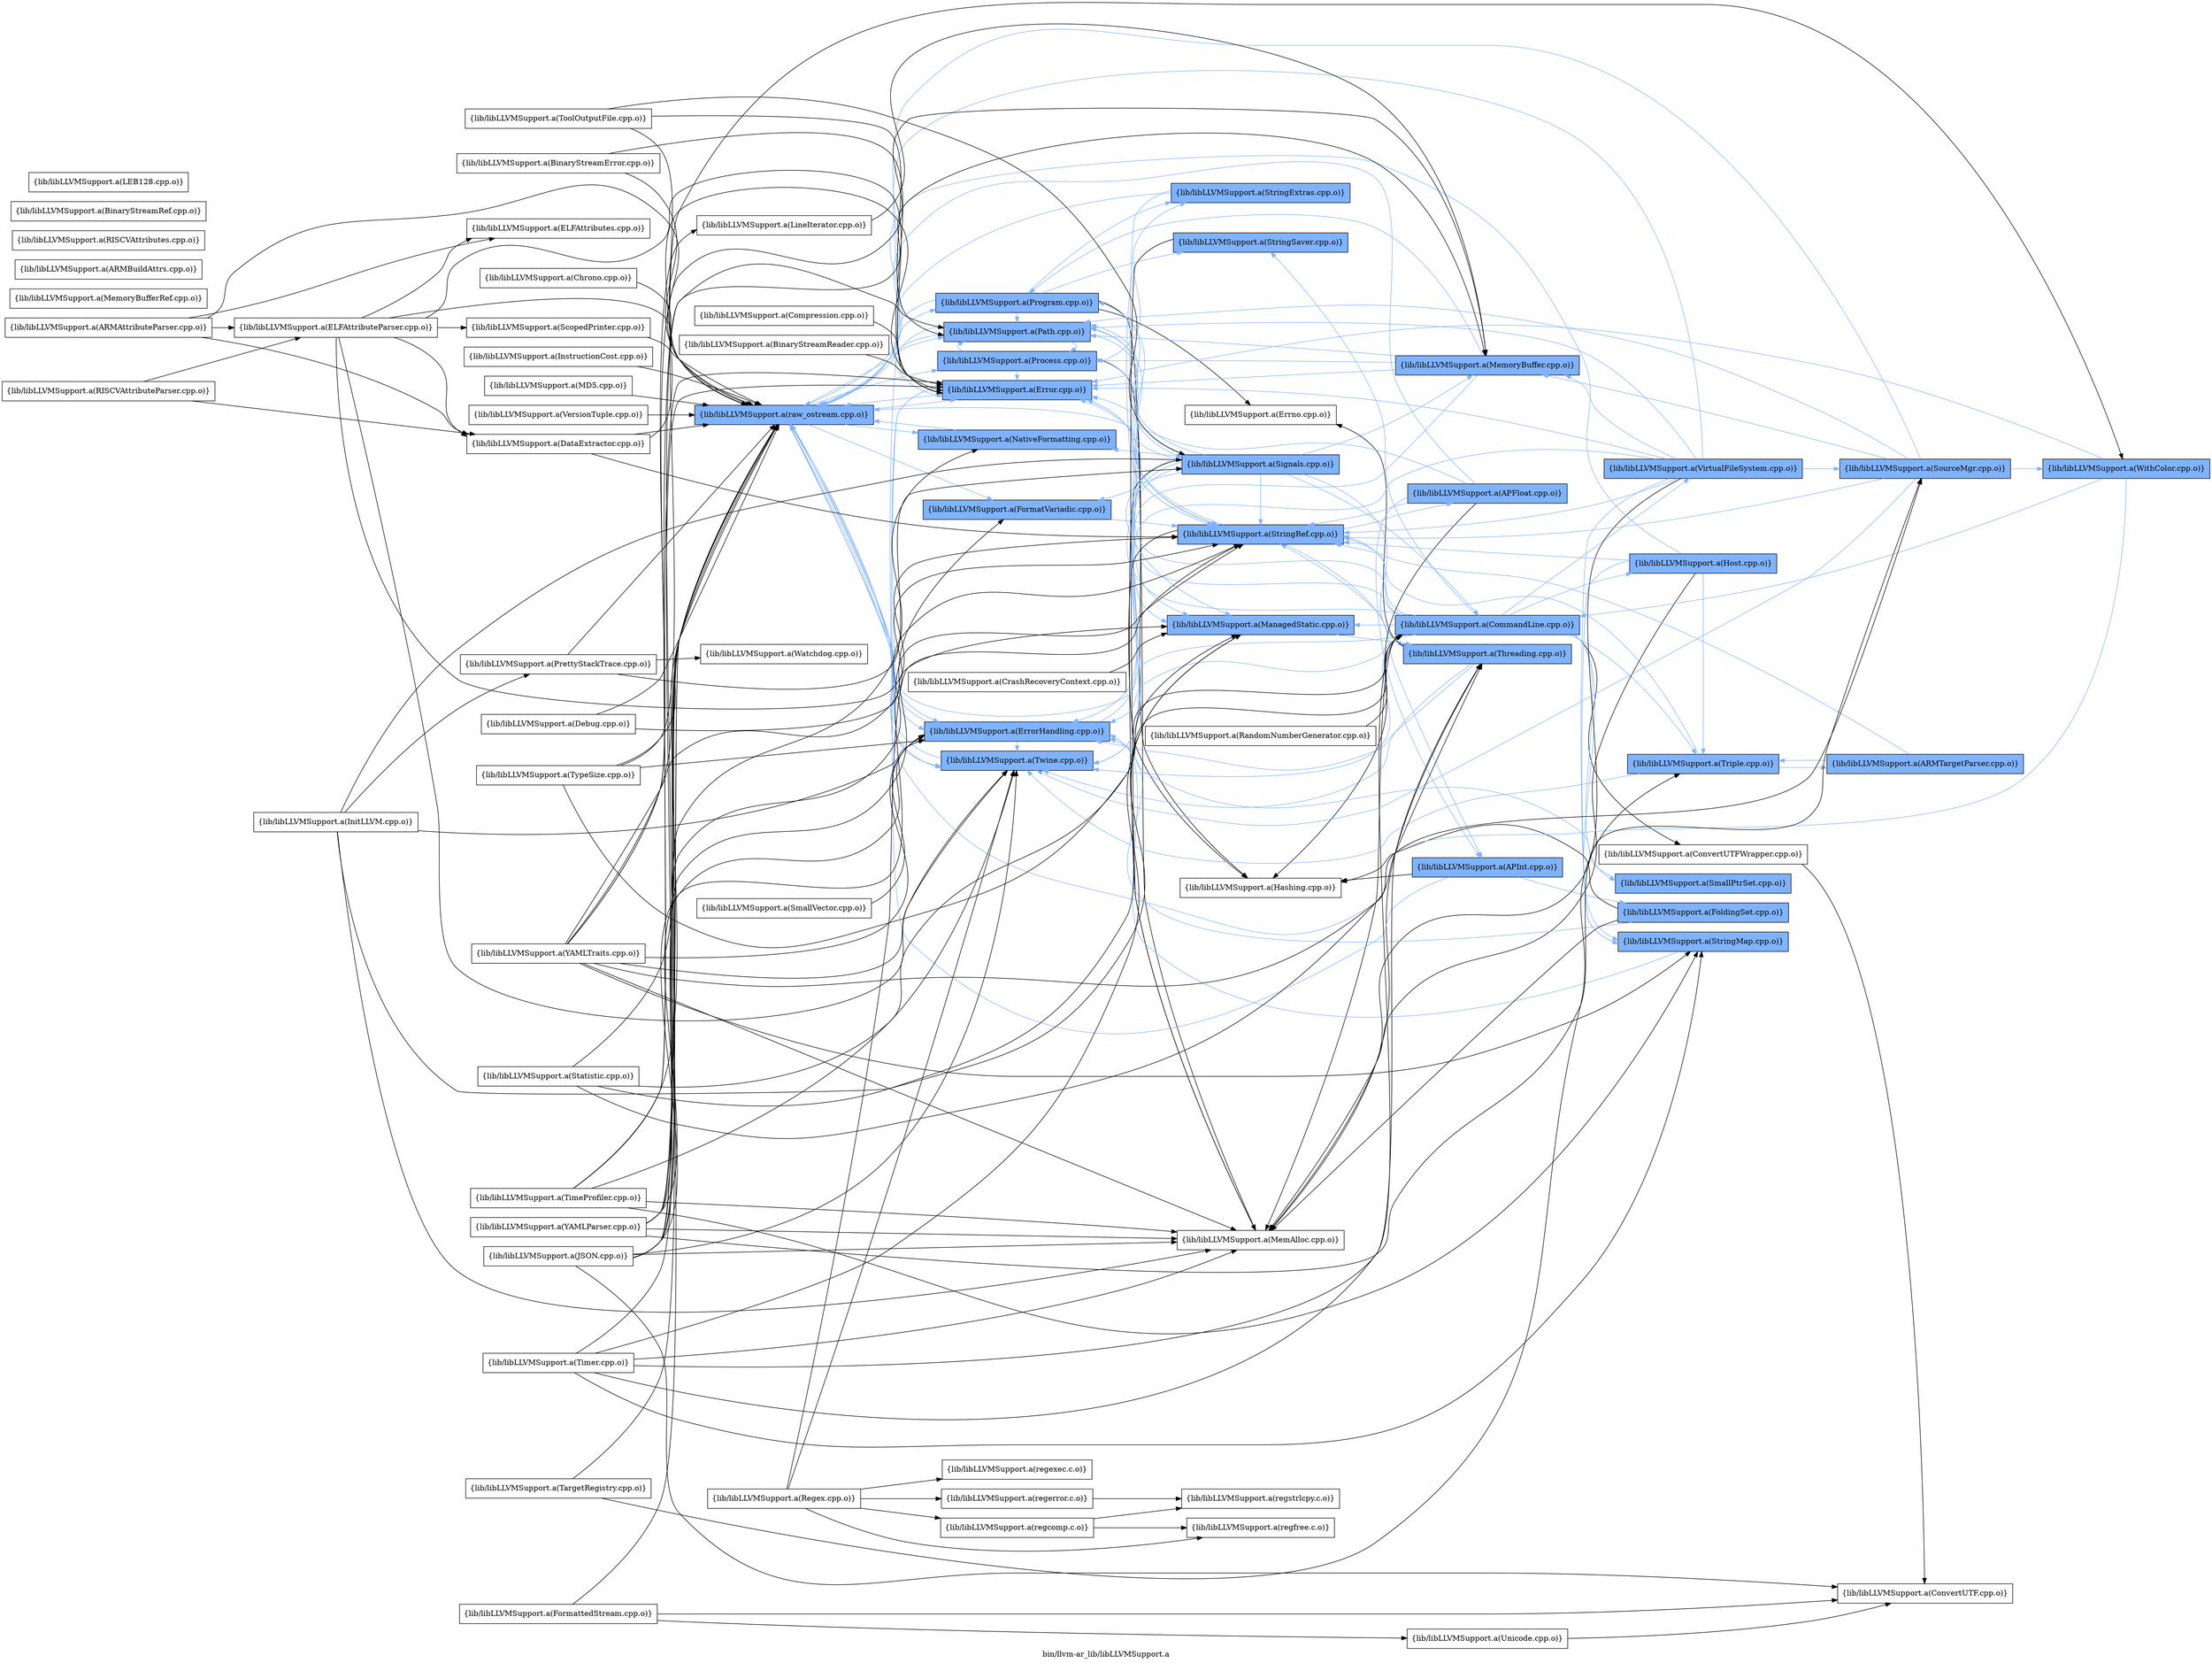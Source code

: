digraph "bin/llvm-ar_lib/libLLVMSupport.a" {
	label="bin/llvm-ar_lib/libLLVMSupport.a";
	rankdir=LR;
	{ rank=same; Node0x558e46b1f2c8;  }
	{ rank=same; Node0x558e46b238c8;  }
	{ rank=same; Node0x558e46b22608; Node0x558e46b1fdb8; Node0x558e46b26de8; Node0x558e46b22018; Node0x558e46b213e8; Node0x558e46b203f8; Node0x558e46b1f778; Node0x558e46b20678;  }
	{ rank=same; Node0x558e46b26028; Node0x558e46b22928; Node0x558e46b23a58; Node0x558e46b26a28; Node0x558e46b24c28; Node0x558e46b24908; Node0x558e46b24318; Node0x558e46b20cb8;  }
	{ rank=same; Node0x558e46b23be8; Node0x558e46b1f638; Node0x558e46b23288; Node0x558e46b1fd18; Node0x558e46b20178;  }
	{ rank=same; Node0x558e46b202b8; Node0x558e46b28c38; Node0x558e46b24548; Node0x558e46b21b68; Node0x558e46b1fe08; Node0x558e46b1fcc8; Node0x558e46b27d38;  }
	{ rank=same; Node0x558e46b22fb8; Node0x558e46b22e28; Node0x558e46b25b78;  }
	{ rank=same; Node0x558e46b1f2c8;  }
	{ rank=same; Node0x558e46b238c8;  }
	{ rank=same; Node0x558e46b22608; Node0x558e46b1fdb8; Node0x558e46b26de8; Node0x558e46b22018; Node0x558e46b213e8; Node0x558e46b203f8; Node0x558e46b1f778; Node0x558e46b20678;  }
	{ rank=same; Node0x558e46b26028; Node0x558e46b22928; Node0x558e46b23a58; Node0x558e46b26a28; Node0x558e46b24c28; Node0x558e46b24908; Node0x558e46b24318; Node0x558e46b20cb8;  }
	{ rank=same; Node0x558e46b23be8; Node0x558e46b1f638; Node0x558e46b23288; Node0x558e46b1fd18; Node0x558e46b20178;  }
	{ rank=same; Node0x558e46b202b8; Node0x558e46b28c38; Node0x558e46b24548; Node0x558e46b21b68; Node0x558e46b1fe08; Node0x558e46b1fcc8; Node0x558e46b27d38;  }
	{ rank=same; Node0x558e46b22fb8; Node0x558e46b22e28; Node0x558e46b25b78;  }

	Node0x558e46b1f2c8 [shape=record,shape=box,group=0,label="{lib/libLLVMSupport.a(Chrono.cpp.o)}"];
	Node0x558e46b1f2c8 -> Node0x558e46b238c8;
	Node0x558e46b1f638 [shape=record,shape=box,group=1,style=filled,fillcolor="0.600000 0.5 1",label="{lib/libLLVMSupport.a(CommandLine.cpp.o)}"];
	Node0x558e46b1f638 -> Node0x558e46b202b8;
	Node0x558e46b1f638 -> Node0x558e46b22608[color="0.600000 0.5 1"];
	Node0x558e46b1f638 -> Node0x558e46b1fdb8[color="0.600000 0.5 1"];
	Node0x558e46b1f638 -> Node0x558e46b26028[color="0.600000 0.5 1"];
	Node0x558e46b1f638 -> Node0x558e46b24908;
	Node0x558e46b1f638 -> Node0x558e46b28c38[color="0.600000 0.5 1"];
	Node0x558e46b1f638 -> Node0x558e46b24548[color="0.600000 0.5 1"];
	Node0x558e46b1f638 -> Node0x558e46b24318[color="0.600000 0.5 1"];
	Node0x558e46b1f638 -> Node0x558e46b23a58[color="0.600000 0.5 1"];
	Node0x558e46b1f638 -> Node0x558e46b21b68[color="0.600000 0.5 1"];
	Node0x558e46b1f638 -> Node0x558e46b213e8[color="0.600000 0.5 1"];
	Node0x558e46b1f638 -> Node0x558e46b1fe08[color="0.600000 0.5 1"];
	Node0x558e46b1f638 -> Node0x558e46b238c8[color="0.600000 0.5 1"];
	Node0x558e46b1f638 -> Node0x558e46b1fcc8[color="0.600000 0.5 1"];
	Node0x558e46b1f638 -> Node0x558e46b203f8[color="0.600000 0.5 1"];
	Node0x558e46b1f638 -> Node0x558e46b1f778[color="0.600000 0.5 1"];
	Node0x558e46b22608 [shape=record,shape=box,group=1,style=filled,fillcolor="0.600000 0.5 1",label="{lib/libLLVMSupport.a(Error.cpp.o)}"];
	Node0x558e46b22608 -> Node0x558e46b1fdb8[color="0.600000 0.5 1"];
	Node0x558e46b22608 -> Node0x558e46b26028[color="0.600000 0.5 1"];
	Node0x558e46b22608 -> Node0x558e46b213e8[color="0.600000 0.5 1"];
	Node0x558e46b22608 -> Node0x558e46b238c8[color="0.600000 0.5 1"];
	Node0x558e46b26de8 [shape=record,shape=box,group=1,style=filled,fillcolor="0.600000 0.5 1",label="{lib/libLLVMSupport.a(FormatVariadic.cpp.o)}"];
	Node0x558e46b26de8 -> Node0x558e46b23a58[color="0.600000 0.5 1"];
	Node0x558e46b27b58 [shape=record,shape=box,group=0,label="{lib/libLLVMSupport.a(InitLLVM.cpp.o)}"];
	Node0x558e46b27b58 -> Node0x558e46b1fdb8;
	Node0x558e46b27b58 -> Node0x558e46b26028;
	Node0x558e46b27b58 -> Node0x558e46b24908;
	Node0x558e46b27b58 -> Node0x558e46b21528;
	Node0x558e46b27b58 -> Node0x558e46b22928;
	Node0x558e46b256c8 [shape=record,shape=box,group=0,label="{lib/libLLVMSupport.a(LineIterator.cpp.o)}"];
	Node0x558e46b256c8 -> Node0x558e46b23288;
	Node0x558e46b24908 [shape=record,shape=box,group=0,label="{lib/libLLVMSupport.a(MemAlloc.cpp.o)}"];
	Node0x558e46b23288 [shape=record,shape=box,group=1,style=filled,fillcolor="0.600000 0.5 1",label="{lib/libLLVMSupport.a(MemoryBuffer.cpp.o)}"];
	Node0x558e46b23288 -> Node0x558e46b22608[color="0.600000 0.5 1"];
	Node0x558e46b23288 -> Node0x558e46b213e8[color="0.600000 0.5 1"];
	Node0x558e46b23288 -> Node0x558e46b203f8[color="0.600000 0.5 1"];
	Node0x558e46b23288 -> Node0x558e46b1f778[color="0.600000 0.5 1"];
	Node0x558e46b23288 -> Node0x558e46b20678[color="0.600000 0.5 1"];
	Node0x558e46b24548 [shape=record,shape=box,group=1,style=filled,fillcolor="0.600000 0.5 1",label="{lib/libLLVMSupport.a(StringMap.cpp.o)}"];
	Node0x558e46b24548 -> Node0x558e46b1fdb8[color="0.600000 0.5 1"];
	Node0x558e46b24318 [shape=record,shape=box,group=1,style=filled,fillcolor="0.600000 0.5 1",label="{lib/libLLVMSupport.a(StringSaver.cpp.o)}"];
	Node0x558e46b24318 -> Node0x558e46b24908;
	Node0x558e46b24318 -> Node0x558e46b23a58[color="0.600000 0.5 1"];
	Node0x558e46b23a58 [shape=record,shape=box,group=1,style=filled,fillcolor="0.600000 0.5 1",label="{lib/libLLVMSupport.a(StringRef.cpp.o)}"];
	Node0x558e46b23a58 -> Node0x558e46b1fd18[color="0.600000 0.5 1"];
	Node0x558e46b23a58 -> Node0x558e46b20178[color="0.600000 0.5 1"];
	Node0x558e46b23a58 -> Node0x558e46b22608[color="0.600000 0.5 1"];
	Node0x558e46b23a58 -> Node0x558e46b26a28;
	Node0x558e46b21b68 [shape=record,shape=box,group=1,style=filled,fillcolor="0.600000 0.5 1",label="{lib/libLLVMSupport.a(Triple.cpp.o)}"];
	Node0x558e46b21b68 -> Node0x558e46b22e28[color="0.600000 0.5 1"];
	Node0x558e46b21b68 -> Node0x558e46b23a58[color="0.600000 0.5 1"];
	Node0x558e46b21b68 -> Node0x558e46b213e8[color="0.600000 0.5 1"];
	Node0x558e46b213e8 [shape=record,shape=box,group=1,style=filled,fillcolor="0.600000 0.5 1",label="{lib/libLLVMSupport.a(Twine.cpp.o)}"];
	Node0x558e46b213e8 -> Node0x558e46b238c8[color="0.600000 0.5 1"];
	Node0x558e46b234b8 [shape=record,shape=box,group=1,style=filled,fillcolor="0.600000 0.5 1",label="{lib/libLLVMSupport.a(WithColor.cpp.o)}"];
	Node0x558e46b234b8 -> Node0x558e46b1f638[color="0.600000 0.5 1"];
	Node0x558e46b234b8 -> Node0x558e46b22608[color="0.600000 0.5 1"];
	Node0x558e46b234b8 -> Node0x558e46b238c8[color="0.600000 0.5 1"];
	Node0x558e46b238c8 [shape=record,shape=box,group=1,style=filled,fillcolor="0.600000 0.5 1",label="{lib/libLLVMSupport.a(raw_ostream.cpp.o)}"];
	Node0x558e46b238c8 -> Node0x558e46b22608[color="0.600000 0.5 1"];
	Node0x558e46b238c8 -> Node0x558e46b1fdb8[color="0.600000 0.5 1"];
	Node0x558e46b238c8 -> Node0x558e46b26de8[color="0.600000 0.5 1"];
	Node0x558e46b238c8 -> Node0x558e46b22018[color="0.600000 0.5 1"];
	Node0x558e46b238c8 -> Node0x558e46b213e8[color="0.600000 0.5 1"];
	Node0x558e46b238c8 -> Node0x558e46b203f8[color="0.600000 0.5 1"];
	Node0x558e46b238c8 -> Node0x558e46b1f778[color="0.600000 0.5 1"];
	Node0x558e46b238c8 -> Node0x558e46b20678[color="0.600000 0.5 1"];
	Node0x558e46b1fcc8 [shape=record,shape=box,group=1,style=filled,fillcolor="0.600000 0.5 1",label="{lib/libLLVMSupport.a(Host.cpp.o)}"];
	Node0x558e46b1fcc8 -> Node0x558e46b24908;
	Node0x558e46b1fcc8 -> Node0x558e46b24548[color="0.600000 0.5 1"];
	Node0x558e46b1fcc8 -> Node0x558e46b23a58[color="0.600000 0.5 1"];
	Node0x558e46b1fcc8 -> Node0x558e46b21b68[color="0.600000 0.5 1"];
	Node0x558e46b1fcc8 -> Node0x558e46b238c8[color="0.600000 0.5 1"];
	Node0x558e46b203f8 [shape=record,shape=box,group=1,style=filled,fillcolor="0.600000 0.5 1",label="{lib/libLLVMSupport.a(Path.cpp.o)}"];
	Node0x558e46b203f8 -> Node0x558e46b22608[color="0.600000 0.5 1"];
	Node0x558e46b203f8 -> Node0x558e46b23a58[color="0.600000 0.5 1"];
	Node0x558e46b203f8 -> Node0x558e46b213e8[color="0.600000 0.5 1"];
	Node0x558e46b203f8 -> Node0x558e46b1f778[color="0.600000 0.5 1"];
	Node0x558e46b203f8 -> Node0x558e46b22928[color="0.600000 0.5 1"];
	Node0x558e46b20178 [shape=record,shape=box,group=1,style=filled,fillcolor="0.600000 0.5 1",label="{lib/libLLVMSupport.a(APInt.cpp.o)}"];
	Node0x558e46b20178 -> Node0x558e46b27d38[color="0.600000 0.5 1"];
	Node0x558e46b20178 -> Node0x558e46b26a28;
	Node0x558e46b20178 -> Node0x558e46b238c8[color="0.600000 0.5 1"];
	Node0x558e46b1fdb8 [shape=record,shape=box,group=1,style=filled,fillcolor="0.600000 0.5 1",label="{lib/libLLVMSupport.a(ErrorHandling.cpp.o)}"];
	Node0x558e46b1fdb8 -> Node0x558e46b213e8[color="0.600000 0.5 1"];
	Node0x558e46b1fdb8 -> Node0x558e46b238c8[color="0.600000 0.5 1"];
	Node0x558e46b1fdb8 -> Node0x558e46b22928[color="0.600000 0.5 1"];
	Node0x558e46b21c58 [shape=record,shape=box,group=0,label="{lib/libLLVMSupport.a(TargetRegistry.cpp.o)}"];
	Node0x558e46b21c58 -> Node0x558e46b21b68;
	Node0x558e46b21c58 -> Node0x558e46b238c8;
	Node0x558e46b22e28 [shape=record,shape=box,group=1,style=filled,fillcolor="0.600000 0.5 1",label="{lib/libLLVMSupport.a(ARMTargetParser.cpp.o)}"];
	Node0x558e46b22e28 -> Node0x558e46b23a58[color="0.600000 0.5 1"];
	Node0x558e46b22e28 -> Node0x558e46b21b68[color="0.600000 0.5 1"];
	Node0x558e46b20c68 [shape=record,shape=box,group=0,label="{lib/libLLVMSupport.a(Regex.cpp.o)}"];
	Node0x558e46b20c68 -> Node0x558e46b23a58;
	Node0x558e46b20c68 -> Node0x558e46b213e8;
	Node0x558e46b20c68 -> Node0x558e46b21ed8;
	Node0x558e46b20c68 -> Node0x558e46b22b08;
	Node0x558e46b20c68 -> Node0x558e46b223d8;
	Node0x558e46b20c68 -> Node0x558e46b26398;
	Node0x558e46b28c38 [shape=record,shape=box,group=1,style=filled,fillcolor="0.600000 0.5 1",label="{lib/libLLVMSupport.a(SmallPtrSet.cpp.o)}"];
	Node0x558e46b28c38 -> Node0x558e46b1fdb8[color="0.600000 0.5 1"];
	Node0x558e46b25b78 [shape=record,shape=box,group=1,style=filled,fillcolor="0.600000 0.5 1",label="{lib/libLLVMSupport.a(SourceMgr.cpp.o)}"];
	Node0x558e46b25b78 -> Node0x558e46b23288[color="0.600000 0.5 1"];
	Node0x558e46b25b78 -> Node0x558e46b23a58[color="0.600000 0.5 1"];
	Node0x558e46b25b78 -> Node0x558e46b213e8[color="0.600000 0.5 1"];
	Node0x558e46b25b78 -> Node0x558e46b234b8[color="0.600000 0.5 1"];
	Node0x558e46b25b78 -> Node0x558e46b238c8[color="0.600000 0.5 1"];
	Node0x558e46b25b78 -> Node0x558e46b203f8[color="0.600000 0.5 1"];
	Node0x558e46b1fd18 [shape=record,shape=box,group=1,style=filled,fillcolor="0.600000 0.5 1",label="{lib/libLLVMSupport.a(APFloat.cpp.o)}"];
	Node0x558e46b1fd18 -> Node0x558e46b20178[color="0.600000 0.5 1"];
	Node0x558e46b1fd18 -> Node0x558e46b22608[color="0.600000 0.5 1"];
	Node0x558e46b1fd18 -> Node0x558e46b26a28;
	Node0x558e46b1fd18 -> Node0x558e46b23a58[color="0.600000 0.5 1"];
	Node0x558e46b1fd18 -> Node0x558e46b238c8[color="0.600000 0.5 1"];
	Node0x558e46b1f7c8 [shape=record,shape=box,group=0,label="{lib/libLLVMSupport.a(TypeSize.cpp.o)}"];
	Node0x558e46b1f7c8 -> Node0x558e46b1f638;
	Node0x558e46b1f7c8 -> Node0x558e46b1fdb8;
	Node0x558e46b1f7c8 -> Node0x558e46b234b8;
	Node0x558e46b1f7c8 -> Node0x558e46b238c8;
	Node0x558e46b26a28 [shape=record,shape=box,group=0,label="{lib/libLLVMSupport.a(Hashing.cpp.o)}"];
	Node0x558e46b27d38 [shape=record,shape=box,group=1,style=filled,fillcolor="0.600000 0.5 1",label="{lib/libLLVMSupport.a(FoldingSet.cpp.o)}"];
	Node0x558e46b27d38 -> Node0x558e46b1fdb8[color="0.600000 0.5 1"];
	Node0x558e46b27d38 -> Node0x558e46b26a28;
	Node0x558e46b27d38 -> Node0x558e46b24908;
	Node0x558e46b24c28 [shape=record,shape=box,group=1,style=filled,fillcolor="0.600000 0.5 1",label="{lib/libLLVMSupport.a(StringExtras.cpp.o)}"];
	Node0x558e46b24c28 -> Node0x558e46b23a58[color="0.600000 0.5 1"];
	Node0x558e46b24c28 -> Node0x558e46b238c8[color="0.600000 0.5 1"];
	Node0x558e46b28dc8 [shape=record,shape=box,group=0,label="{lib/libLLVMSupport.a(FormattedStream.cpp.o)}"];
	Node0x558e46b28dc8 -> Node0x558e46b22fb8;
	Node0x558e46b28dc8 -> Node0x558e46b1f458;
	Node0x558e46b28dc8 -> Node0x558e46b238c8;
	Node0x558e46b26028 [shape=record,shape=box,group=1,style=filled,fillcolor="0.600000 0.5 1",label="{lib/libLLVMSupport.a(ManagedStatic.cpp.o)}"];
	Node0x558e46b26028 -> Node0x558e46b23be8[color="0.600000 0.5 1"];
	Node0x558e46b23058 [shape=record,shape=box,group=0,label="{lib/libLLVMSupport.a(MemoryBufferRef.cpp.o)}"];
	Node0x558e46b1f778 [shape=record,shape=box,group=1,style=filled,fillcolor="0.600000 0.5 1",label="{lib/libLLVMSupport.a(Process.cpp.o)}"];
	Node0x558e46b1f778 -> Node0x558e46b22608[color="0.600000 0.5 1"];
	Node0x558e46b1f778 -> Node0x558e46b26a28;
	Node0x558e46b1f778 -> Node0x558e46b26028[color="0.600000 0.5 1"];
	Node0x558e46b1f778 -> Node0x558e46b24c28[color="0.600000 0.5 1"];
	Node0x558e46b1f778 -> Node0x558e46b203f8[color="0.600000 0.5 1"];
	Node0x558e46b231e8 [shape=record,shape=box,group=0,label="{lib/libLLVMSupport.a(DataExtractor.cpp.o)}"];
	Node0x558e46b231e8 -> Node0x558e46b22608;
	Node0x558e46b231e8 -> Node0x558e46b23a58;
	Node0x558e46b231e8 -> Node0x558e46b238c8;
	Node0x558e46b1f9f8 [shape=record,shape=box,group=0,label="{lib/libLLVMSupport.a(ARMBuildAttrs.cpp.o)}"];
	Node0x558e46b23dc8 [shape=record,shape=box,group=0,label="{lib/libLLVMSupport.a(ELFAttributeParser.cpp.o)}"];
	Node0x558e46b23dc8 -> Node0x558e46b231e8;
	Node0x558e46b23dc8 -> Node0x558e46b21938;
	Node0x558e46b23dc8 -> Node0x558e46b22608;
	Node0x558e46b23dc8 -> Node0x558e46b1f228;
	Node0x558e46b23dc8 -> Node0x558e46b23a58;
	Node0x558e46b23dc8 -> Node0x558e46b213e8;
	Node0x558e46b23dc8 -> Node0x558e46b238c8;
	Node0x558e46b1ff48 [shape=record,shape=box,group=0,label="{lib/libLLVMSupport.a(RISCVAttributes.cpp.o)}"];
	Node0x558e46b22018 [shape=record,shape=box,group=1,style=filled,fillcolor="0.600000 0.5 1",label="{lib/libLLVMSupport.a(NativeFormatting.cpp.o)}"];
	Node0x558e46b22018 -> Node0x558e46b238c8[color="0.600000 0.5 1"];
	Node0x558e46b21078 [shape=record,shape=box,group=0,label="{lib/libLLVMSupport.a(ARMAttributeParser.cpp.o)}"];
	Node0x558e46b21078 -> Node0x558e46b231e8;
	Node0x558e46b21078 -> Node0x558e46b23dc8;
	Node0x558e46b21078 -> Node0x558e46b21938;
	Node0x558e46b21078 -> Node0x558e46b238c8;
	Node0x558e46b21938 [shape=record,shape=box,group=0,label="{lib/libLLVMSupport.a(ELFAttributes.cpp.o)}"];
	Node0x558e46b27a68 [shape=record,shape=box,group=0,label="{lib/libLLVMSupport.a(BinaryStreamError.cpp.o)}"];
	Node0x558e46b27a68 -> Node0x558e46b22608;
	Node0x558e46b27a68 -> Node0x558e46b238c8;
	Node0x558e46b20d08 [shape=record,shape=box,group=0,label="{lib/libLLVMSupport.a(BinaryStreamReader.cpp.o)}"];
	Node0x558e46b20d08 -> Node0x558e46b22608;
	Node0x558e46b20ee8 [shape=record,shape=box,group=0,label="{lib/libLLVMSupport.a(BinaryStreamRef.cpp.o)}"];
	Node0x558e46b202b8 [shape=record,shape=box,group=0,label="{lib/libLLVMSupport.a(ConvertUTFWrapper.cpp.o)}"];
	Node0x558e46b202b8 -> Node0x558e46b22fb8;
	Node0x558e46b1fe08 [shape=record,shape=box,group=1,style=filled,fillcolor="0.600000 0.5 1",label="{lib/libLLVMSupport.a(VirtualFileSystem.cpp.o)}"];
	Node0x558e46b1fe08 -> Node0x558e46b22608[color="0.600000 0.5 1"];
	Node0x558e46b1fe08 -> Node0x558e46b24908;
	Node0x558e46b1fe08 -> Node0x558e46b23288[color="0.600000 0.5 1"];
	Node0x558e46b1fe08 -> Node0x558e46b25b78[color="0.600000 0.5 1"];
	Node0x558e46b1fe08 -> Node0x558e46b24548[color="0.600000 0.5 1"];
	Node0x558e46b1fe08 -> Node0x558e46b23a58[color="0.600000 0.5 1"];
	Node0x558e46b1fe08 -> Node0x558e46b213e8[color="0.600000 0.5 1"];
	Node0x558e46b1fe08 -> Node0x558e46b238c8[color="0.600000 0.5 1"];
	Node0x558e46b1fe08 -> Node0x558e46b203f8[color="0.600000 0.5 1"];
	Node0x558e46b22fb8 [shape=record,shape=box,group=0,label="{lib/libLLVMSupport.a(ConvertUTF.cpp.o)}"];
	Node0x558e46b1f228 [shape=record,shape=box,group=0,label="{lib/libLLVMSupport.a(ScopedPrinter.cpp.o)}"];
	Node0x558e46b1f228 -> Node0x558e46b238c8;
	Node0x558e46b22928 [shape=record,shape=box,group=1,style=filled,fillcolor="0.600000 0.5 1",label="{lib/libLLVMSupport.a(Signals.cpp.o)}"];
	Node0x558e46b22928 -> Node0x558e46b1f638[color="0.600000 0.5 1"];
	Node0x558e46b22928 -> Node0x558e46b1fdb8[color="0.600000 0.5 1"];
	Node0x558e46b22928 -> Node0x558e46b26de8[color="0.600000 0.5 1"];
	Node0x558e46b22928 -> Node0x558e46b26028[color="0.600000 0.5 1"];
	Node0x558e46b22928 -> Node0x558e46b24908;
	Node0x558e46b22928 -> Node0x558e46b23288[color="0.600000 0.5 1"];
	Node0x558e46b22928 -> Node0x558e46b22018[color="0.600000 0.5 1"];
	Node0x558e46b22928 -> Node0x558e46b23a58[color="0.600000 0.5 1"];
	Node0x558e46b22928 -> Node0x558e46b213e8[color="0.600000 0.5 1"];
	Node0x558e46b22928 -> Node0x558e46b238c8[color="0.600000 0.5 1"];
	Node0x558e46b22928 -> Node0x558e46b203f8[color="0.600000 0.5 1"];
	Node0x558e46b22928 -> Node0x558e46b20678[color="0.600000 0.5 1"];
	Node0x558e46b22928 -> Node0x558e46b23be8[color="0.600000 0.5 1"];
	Node0x558e46b20088 [shape=record,shape=box,group=0,label="{lib/libLLVMSupport.a(Debug.cpp.o)}"];
	Node0x558e46b20088 -> Node0x558e46b26028;
	Node0x558e46b20088 -> Node0x558e46b238c8;
	Node0x558e46b1f458 [shape=record,shape=box,group=0,label="{lib/libLLVMSupport.a(Unicode.cpp.o)}"];
	Node0x558e46b1f458 -> Node0x558e46b22fb8;
	Node0x558e46b21528 [shape=record,shape=box,group=0,label="{lib/libLLVMSupport.a(PrettyStackTrace.cpp.o)}"];
	Node0x558e46b21528 -> Node0x558e46b238c8;
	Node0x558e46b21528 -> Node0x558e46b22928;
	Node0x558e46b21528 -> Node0x558e46b257b8;
	Node0x558e46b259e8 [shape=record,shape=box,group=0,label="{lib/libLLVMSupport.a(InstructionCost.cpp.o)}"];
	Node0x558e46b259e8 -> Node0x558e46b238c8;
	Node0x558e46b23be8 [shape=record,shape=box,group=1,style=filled,fillcolor="0.600000 0.5 1",label="{lib/libLLVMSupport.a(Threading.cpp.o)}"];
	Node0x558e46b23be8 -> Node0x558e46b1fdb8[color="0.600000 0.5 1"];
	Node0x558e46b23be8 -> Node0x558e46b24908;
	Node0x558e46b23be8 -> Node0x558e46b23a58[color="0.600000 0.5 1"];
	Node0x558e46b23be8 -> Node0x558e46b213e8[color="0.600000 0.5 1"];
	Node0x558e46b23be8 -> Node0x558e46b20cb8;
	Node0x558e46b20678 [shape=record,shape=box,group=1,style=filled,fillcolor="0.600000 0.5 1",label="{lib/libLLVMSupport.a(Program.cpp.o)}"];
	Node0x558e46b20678 -> Node0x558e46b24908;
	Node0x558e46b20678 -> Node0x558e46b24c28[color="0.600000 0.5 1"];
	Node0x558e46b20678 -> Node0x558e46b24318[color="0.600000 0.5 1"];
	Node0x558e46b20678 -> Node0x558e46b23a58[color="0.600000 0.5 1"];
	Node0x558e46b20678 -> Node0x558e46b238c8[color="0.600000 0.5 1"];
	Node0x558e46b20678 -> Node0x558e46b203f8[color="0.600000 0.5 1"];
	Node0x558e46b20678 -> Node0x558e46b20cb8;
	Node0x558e46b22298 [shape=record,shape=box,group=0,label="{lib/libLLVMSupport.a(MD5.cpp.o)}"];
	Node0x558e46b22298 -> Node0x558e46b238c8;
	Node0x558e46b257b8 [shape=record,shape=box,group=0,label="{lib/libLLVMSupport.a(Watchdog.cpp.o)}"];
	Node0x558e46b21208 [shape=record,shape=box,group=0,label="{lib/libLLVMSupport.a(RandomNumberGenerator.cpp.o)}"];
	Node0x558e46b21208 -> Node0x558e46b1f638;
	Node0x558e46b21ed8 [shape=record,shape=box,group=0,label="{lib/libLLVMSupport.a(regcomp.c.o)}"];
	Node0x558e46b21ed8 -> Node0x558e46b26398;
	Node0x558e46b21ed8 -> Node0x558e46b28f58;
	Node0x558e46b22b08 [shape=record,shape=box,group=0,label="{lib/libLLVMSupport.a(regerror.c.o)}"];
	Node0x558e46b22b08 -> Node0x558e46b28f58;
	Node0x558e46b223d8 [shape=record,shape=box,group=0,label="{lib/libLLVMSupport.a(regexec.c.o)}"];
	Node0x558e46b26398 [shape=record,shape=box,group=0,label="{lib/libLLVMSupport.a(regfree.c.o)}"];
	Node0x558e46b1fea8 [shape=record,shape=box,group=0,label="{lib/libLLVMSupport.a(RISCVAttributeParser.cpp.o)}"];
	Node0x558e46b1fea8 -> Node0x558e46b231e8;
	Node0x558e46b1fea8 -> Node0x558e46b23dc8;
	Node0x558e46b26b18 [shape=record,shape=box,group=0,label="{lib/libLLVMSupport.a(SmallVector.cpp.o)}"];
	Node0x558e46b26b18 -> Node0x558e46b1fdb8;
	Node0x558e46b25808 [shape=record,shape=box,group=0,label="{lib/libLLVMSupport.a(Statistic.cpp.o)}"];
	Node0x558e46b25808 -> Node0x558e46b1f638;
	Node0x558e46b25808 -> Node0x558e46b26028;
	Node0x558e46b25808 -> Node0x558e46b238c8;
	Node0x558e46b25808 -> Node0x558e46b23be8;
	Node0x558e46b232d8 [shape=record,shape=box,group=0,label="{lib/libLLVMSupport.a(Timer.cpp.o)}"];
	Node0x558e46b232d8 -> Node0x558e46b1f638;
	Node0x558e46b232d8 -> Node0x558e46b26028;
	Node0x558e46b232d8 -> Node0x558e46b24908;
	Node0x558e46b232d8 -> Node0x558e46b24548;
	Node0x558e46b232d8 -> Node0x558e46b238c8;
	Node0x558e46b232d8 -> Node0x558e46b23be8;
	Node0x558e46b22248 [shape=record,shape=box,group=0,label="{lib/libLLVMSupport.a(ToolOutputFile.cpp.o)}"];
	Node0x558e46b22248 -> Node0x558e46b238c8;
	Node0x558e46b22248 -> Node0x558e46b203f8;
	Node0x558e46b22248 -> Node0x558e46b22928;
	Node0x558e46b22ce8 [shape=record,shape=box,group=0,label="{lib/libLLVMSupport.a(YAMLParser.cpp.o)}"];
	Node0x558e46b22ce8 -> Node0x558e46b1fdb8;
	Node0x558e46b22ce8 -> Node0x558e46b24908;
	Node0x558e46b22ce8 -> Node0x558e46b23288;
	Node0x558e46b22ce8 -> Node0x558e46b25b78;
	Node0x558e46b22ce8 -> Node0x558e46b23a58;
	Node0x558e46b22ce8 -> Node0x558e46b238c8;
	Node0x558e46b28f58 [shape=record,shape=box,group=0,label="{lib/libLLVMSupport.a(regstrlcpy.c.o)}"];
	Node0x558e46b212f8 [shape=record,shape=box,group=0,label="{lib/libLLVMSupport.a(CrashRecoveryContext.cpp.o)}"];
	Node0x558e46b212f8 -> Node0x558e46b26028;
	Node0x558e46b20cb8 [shape=record,shape=box,group=0,label="{lib/libLLVMSupport.a(Errno.cpp.o)}"];
	Node0x558e46b27108 [shape=record,shape=box,group=0,label="{lib/libLLVMSupport.a(Compression.cpp.o)}"];
	Node0x558e46b27108 -> Node0x558e46b22608;
	Node0x558e46b26938 [shape=record,shape=box,group=0,label="{lib/libLLVMSupport.a(LEB128.cpp.o)}"];
	Node0x558e46b271a8 [shape=record,shape=box,group=0,label="{lib/libLLVMSupport.a(YAMLTraits.cpp.o)}"];
	Node0x558e46b271a8 -> Node0x558e46b1fdb8;
	Node0x558e46b271a8 -> Node0x558e46b256c8;
	Node0x558e46b271a8 -> Node0x558e46b24908;
	Node0x558e46b271a8 -> Node0x558e46b23288;
	Node0x558e46b271a8 -> Node0x558e46b25b78;
	Node0x558e46b271a8 -> Node0x558e46b24548;
	Node0x558e46b271a8 -> Node0x558e46b23a58;
	Node0x558e46b271a8 -> Node0x558e46b213e8;
	Node0x558e46b271a8 -> Node0x558e46b238c8;
	Node0x558e46b282d8 [shape=record,shape=box,group=0,label="{lib/libLLVMSupport.a(VersionTuple.cpp.o)}"];
	Node0x558e46b282d8 -> Node0x558e46b238c8;
	Node0x558e46b28648 [shape=record,shape=box,group=0,label="{lib/libLLVMSupport.a(TimeProfiler.cpp.o)}"];
	Node0x558e46b28648 -> Node0x558e46b22608;
	Node0x558e46b28648 -> Node0x558e46b24908;
	Node0x558e46b28648 -> Node0x558e46b24548;
	Node0x558e46b28648 -> Node0x558e46b213e8;
	Node0x558e46b28648 -> Node0x558e46b238c8;
	Node0x558e46b28648 -> Node0x558e46b203f8;
	Node0x558e46b28d28 [shape=record,shape=box,group=0,label="{lib/libLLVMSupport.a(JSON.cpp.o)}"];
	Node0x558e46b28d28 -> Node0x558e46b22fb8;
	Node0x558e46b28d28 -> Node0x558e46b22608;
	Node0x558e46b28d28 -> Node0x558e46b26de8;
	Node0x558e46b28d28 -> Node0x558e46b24908;
	Node0x558e46b28d28 -> Node0x558e46b22018;
	Node0x558e46b28d28 -> Node0x558e46b23a58;
	Node0x558e46b28d28 -> Node0x558e46b213e8;
	Node0x558e46b28d28 -> Node0x558e46b238c8;
}
